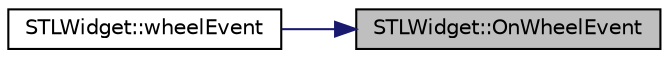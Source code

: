 digraph "STLWidget::OnWheelEvent"
{
 // LATEX_PDF_SIZE
  edge [fontname="Helvetica",fontsize="10",labelfontname="Helvetica",labelfontsize="10"];
  node [fontname="Helvetica",fontsize="10",shape=record];
  rankdir="RL";
  Node1 [label="STLWidget::OnWheelEvent",height=0.2,width=0.4,color="black", fillcolor="grey75", style="filled", fontcolor="black",tooltip="Event from the mouse wheel."];
  Node1 -> Node2 [dir="back",color="midnightblue",fontsize="10",style="solid",fontname="Helvetica"];
  Node2 [label="STLWidget::wheelEvent",height=0.2,width=0.4,color="black", fillcolor="white", style="filled",URL="$class_s_t_l_widget.html#a6181c5bc36cfb8f5c0cbcb1502a8c905",tooltip=" "];
}
